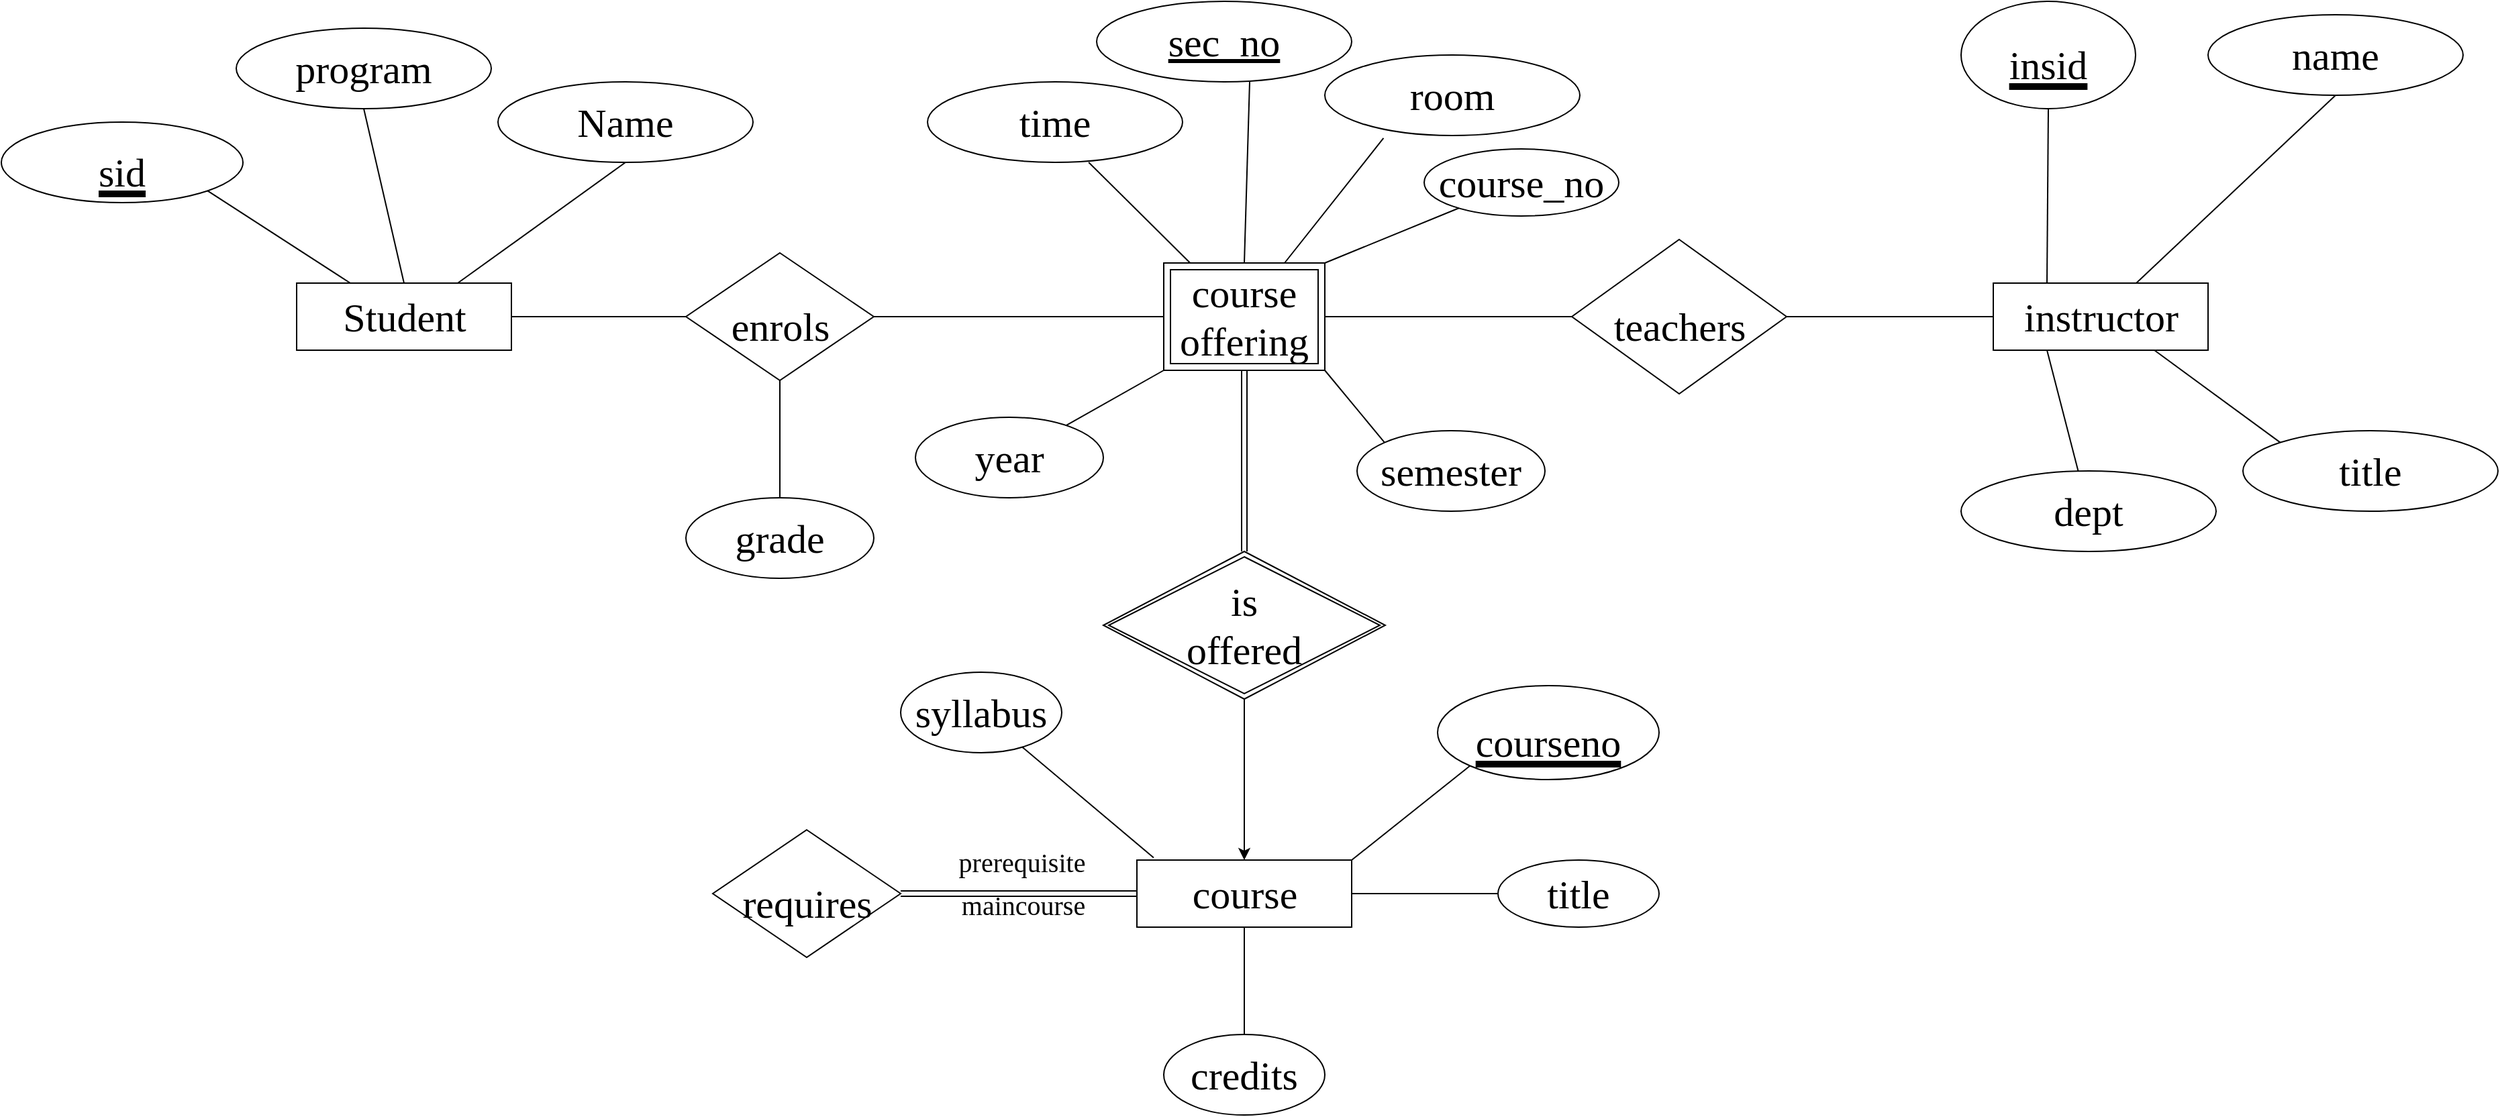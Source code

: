 <mxfile version="17.2.4" type="device"><diagram id="58KSQpv0QZYNyvcGMg0J" name="Page-1"><mxGraphModel dx="909" dy="1214" grid="1" gridSize="10" guides="1" tooltips="1" connect="1" arrows="1" fold="1" page="1" pageScale="1" pageWidth="850" pageHeight="1100" math="0" shadow="0"><root><mxCell id="0"/><mxCell id="1" parent="0"/><mxCell id="99M6MkZ0TJsH0y3MeCdO-80" value="&lt;font style=&quot;font-size: 30px&quot;&gt;enrols&lt;/font&gt;" style="shape=rhombus;html=1;dashed=0;whitespace=wrap;perimeter=rhombusPerimeter;fontFamily=Times New Roman;fontSize=50;" vertex="1" parent="1"><mxGeometry x="570" y="337.5" width="140" height="95" as="geometry"/></mxCell><mxCell id="99M6MkZ0TJsH0y3MeCdO-81" value="&lt;font style=&quot;font-size: 30px&quot;&gt;sid&lt;/font&gt;" style="ellipse;whiteSpace=wrap;html=1;align=center;fontStyle=4;fontFamily=Times New Roman;fontSize=50;" vertex="1" parent="1"><mxGeometry x="60" y="240" width="180" height="60" as="geometry"/></mxCell><mxCell id="99M6MkZ0TJsH0y3MeCdO-82" value="program" style="ellipse;whiteSpace=wrap;html=1;align=center;fontFamily=Times New Roman;fontSize=30;" vertex="1" parent="1"><mxGeometry x="235" y="170" width="190" height="60" as="geometry"/></mxCell><mxCell id="99M6MkZ0TJsH0y3MeCdO-83" value="Name" style="ellipse;whiteSpace=wrap;html=1;align=center;fontFamily=Times New Roman;fontSize=30;" vertex="1" parent="1"><mxGeometry x="430" y="210" width="190" height="60" as="geometry"/></mxCell><mxCell id="99M6MkZ0TJsH0y3MeCdO-84" value="Student" style="html=1;dashed=0;whitespace=wrap;fontFamily=Times New Roman;fontSize=30;" vertex="1" parent="1"><mxGeometry x="280" y="360" width="160" height="50" as="geometry"/></mxCell><mxCell id="99M6MkZ0TJsH0y3MeCdO-85" value="&lt;font style=&quot;font-size: 30px&quot;&gt;insid&lt;/font&gt;" style="ellipse;whiteSpace=wrap;html=1;align=center;fontStyle=4;fontFamily=Times New Roman;fontSize=50;" vertex="1" parent="1"><mxGeometry x="1520" y="150" width="130" height="80" as="geometry"/></mxCell><mxCell id="99M6MkZ0TJsH0y3MeCdO-86" value="name" style="ellipse;whiteSpace=wrap;html=1;align=center;fontFamily=Times New Roman;fontSize=30;" vertex="1" parent="1"><mxGeometry x="1704" y="160" width="190" height="60" as="geometry"/></mxCell><mxCell id="99M6MkZ0TJsH0y3MeCdO-87" value="title" style="ellipse;whiteSpace=wrap;html=1;align=center;fontFamily=Times New Roman;fontSize=30;" vertex="1" parent="1"><mxGeometry x="1730" y="470" width="190" height="60" as="geometry"/></mxCell><mxCell id="99M6MkZ0TJsH0y3MeCdO-88" value="instructor" style="html=1;dashed=0;whitespace=wrap;fontFamily=Times New Roman;fontSize=30;" vertex="1" parent="1"><mxGeometry x="1544" y="360" width="160" height="50" as="geometry"/></mxCell><mxCell id="99M6MkZ0TJsH0y3MeCdO-92" value="&lt;u&gt;sec_no&lt;/u&gt;" style="ellipse;whiteSpace=wrap;html=1;align=center;fontFamily=Times New Roman;fontSize=30;" vertex="1" parent="1"><mxGeometry x="876" y="150" width="190" height="60" as="geometry"/></mxCell><mxCell id="99M6MkZ0TJsH0y3MeCdO-93" value="room" style="ellipse;whiteSpace=wrap;html=1;align=center;fontFamily=Times New Roman;fontSize=30;" vertex="1" parent="1"><mxGeometry x="1046" y="190" width="190" height="60" as="geometry"/></mxCell><mxCell id="99M6MkZ0TJsH0y3MeCdO-98" value="" style="endArrow=none;html=1;rounded=0;fontFamily=Times New Roman;fontSize=30;exitX=1;exitY=1;exitDx=0;exitDy=0;entryX=0.25;entryY=0;entryDx=0;entryDy=0;" edge="1" parent="1" source="99M6MkZ0TJsH0y3MeCdO-81" target="99M6MkZ0TJsH0y3MeCdO-84"><mxGeometry relative="1" as="geometry"><mxPoint x="630" y="490" as="sourcePoint"/><mxPoint x="790" y="490" as="targetPoint"/></mxGeometry></mxCell><mxCell id="99M6MkZ0TJsH0y3MeCdO-99" value="" style="endArrow=none;html=1;rounded=0;fontFamily=Times New Roman;fontSize=30;exitX=0.5;exitY=1;exitDx=0;exitDy=0;entryX=0.5;entryY=0;entryDx=0;entryDy=0;" edge="1" parent="1" source="99M6MkZ0TJsH0y3MeCdO-82" target="99M6MkZ0TJsH0y3MeCdO-84"><mxGeometry relative="1" as="geometry"><mxPoint x="630" y="490" as="sourcePoint"/><mxPoint x="790" y="490" as="targetPoint"/></mxGeometry></mxCell><mxCell id="99M6MkZ0TJsH0y3MeCdO-100" value="" style="endArrow=none;html=1;rounded=0;fontFamily=Times New Roman;fontSize=30;exitX=0.75;exitY=0;exitDx=0;exitDy=0;entryX=0.5;entryY=1;entryDx=0;entryDy=0;" edge="1" parent="1" source="99M6MkZ0TJsH0y3MeCdO-84" target="99M6MkZ0TJsH0y3MeCdO-83"><mxGeometry relative="1" as="geometry"><mxPoint x="630" y="490" as="sourcePoint"/><mxPoint x="790" y="490" as="targetPoint"/></mxGeometry></mxCell><mxCell id="99M6MkZ0TJsH0y3MeCdO-106" value="" style="endArrow=none;html=1;rounded=0;fontFamily=Times New Roman;fontSize=30;exitX=0.5;exitY=1;exitDx=0;exitDy=0;entryX=0.25;entryY=0;entryDx=0;entryDy=0;" edge="1" parent="1" source="99M6MkZ0TJsH0y3MeCdO-85" target="99M6MkZ0TJsH0y3MeCdO-88"><mxGeometry relative="1" as="geometry"><mxPoint x="1474" y="310" as="sourcePoint"/><mxPoint x="1634" y="310" as="targetPoint"/></mxGeometry></mxCell><mxCell id="99M6MkZ0TJsH0y3MeCdO-107" value="" style="endArrow=none;html=1;rounded=0;fontFamily=Times New Roman;fontSize=30;entryX=0.5;entryY=1;entryDx=0;entryDy=0;" edge="1" parent="1" source="99M6MkZ0TJsH0y3MeCdO-88" target="99M6MkZ0TJsH0y3MeCdO-86"><mxGeometry relative="1" as="geometry"><mxPoint x="1474" y="310" as="sourcePoint"/><mxPoint x="1634" y="310" as="targetPoint"/></mxGeometry></mxCell><mxCell id="99M6MkZ0TJsH0y3MeCdO-108" value="" style="endArrow=none;html=1;rounded=0;fontFamily=Times New Roman;fontSize=30;exitX=0.75;exitY=1;exitDx=0;exitDy=0;entryX=0;entryY=0;entryDx=0;entryDy=0;" edge="1" parent="1" source="99M6MkZ0TJsH0y3MeCdO-88" target="99M6MkZ0TJsH0y3MeCdO-87"><mxGeometry relative="1" as="geometry"><mxPoint x="1474" y="310" as="sourcePoint"/><mxPoint x="1820" y="540" as="targetPoint"/></mxGeometry></mxCell><mxCell id="99M6MkZ0TJsH0y3MeCdO-110" value="" style="endArrow=none;html=1;rounded=0;fontFamily=Times New Roman;fontSize=30;exitX=1;exitY=0.5;exitDx=0;exitDy=0;entryX=0;entryY=0.5;entryDx=0;entryDy=0;" edge="1" parent="1" source="99M6MkZ0TJsH0y3MeCdO-84" target="99M6MkZ0TJsH0y3MeCdO-80"><mxGeometry relative="1" as="geometry"><mxPoint x="570" y="540" as="sourcePoint"/><mxPoint x="730" y="540" as="targetPoint"/></mxGeometry></mxCell><mxCell id="99M6MkZ0TJsH0y3MeCdO-111" value="" style="endArrow=none;html=1;rounded=0;fontFamily=Times New Roman;fontSize=30;entryX=0;entryY=0.5;entryDx=0;entryDy=0;" edge="1" parent="1" source="99M6MkZ0TJsH0y3MeCdO-80" target="99M6MkZ0TJsH0y3MeCdO-114"><mxGeometry relative="1" as="geometry"><mxPoint x="570" y="540" as="sourcePoint"/><mxPoint x="896" y="385" as="targetPoint"/></mxGeometry></mxCell><mxCell id="99M6MkZ0TJsH0y3MeCdO-114" value="course offering" style="shape=ext;margin=3;double=1;whiteSpace=wrap;html=1;align=center;fontFamily=Times New Roman;fontSize=30;" vertex="1" parent="1"><mxGeometry x="926" y="345" width="120" height="80" as="geometry"/></mxCell><mxCell id="99M6MkZ0TJsH0y3MeCdO-115" value="dept" style="ellipse;whiteSpace=wrap;html=1;align=center;fontFamily=Times New Roman;fontSize=30;" vertex="1" parent="1"><mxGeometry x="1520" y="500" width="190" height="60" as="geometry"/></mxCell><mxCell id="99M6MkZ0TJsH0y3MeCdO-116" value="" style="endArrow=none;html=1;rounded=0;fontFamily=Times New Roman;fontSize=30;exitX=0.25;exitY=1;exitDx=0;exitDy=0;" edge="1" parent="1" source="99M6MkZ0TJsH0y3MeCdO-88" target="99M6MkZ0TJsH0y3MeCdO-115"><mxGeometry relative="1" as="geometry"><mxPoint x="1674" y="420" as="sourcePoint"/><mxPoint x="1830" y="550" as="targetPoint"/></mxGeometry></mxCell><mxCell id="99M6MkZ0TJsH0y3MeCdO-117" value="&lt;font style=&quot;font-size: 30px&quot;&gt;teachers&lt;/font&gt;" style="shape=rhombus;html=1;dashed=0;whitespace=wrap;perimeter=rhombusPerimeter;fontFamily=Times New Roman;fontSize=50;" vertex="1" parent="1"><mxGeometry x="1230" y="327.5" width="160" height="115" as="geometry"/></mxCell><mxCell id="99M6MkZ0TJsH0y3MeCdO-118" value="" style="endArrow=none;html=1;rounded=0;fontFamily=Times New Roman;fontSize=30;exitX=1;exitY=0.5;exitDx=0;exitDy=0;" edge="1" parent="1" source="99M6MkZ0TJsH0y3MeCdO-114" target="99M6MkZ0TJsH0y3MeCdO-117"><mxGeometry relative="1" as="geometry"><mxPoint x="1110" y="350" as="sourcePoint"/><mxPoint x="1270" y="350" as="targetPoint"/></mxGeometry></mxCell><mxCell id="99M6MkZ0TJsH0y3MeCdO-119" value="" style="endArrow=none;html=1;rounded=0;fontFamily=Times New Roman;fontSize=30;exitX=0;exitY=0.5;exitDx=0;exitDy=0;" edge="1" parent="1" source="99M6MkZ0TJsH0y3MeCdO-88" target="99M6MkZ0TJsH0y3MeCdO-117"><mxGeometry relative="1" as="geometry"><mxPoint x="1110" y="350" as="sourcePoint"/><mxPoint x="1270" y="350" as="targetPoint"/></mxGeometry></mxCell><mxCell id="99M6MkZ0TJsH0y3MeCdO-120" value="time" style="ellipse;whiteSpace=wrap;html=1;align=center;fontFamily=Times New Roman;fontSize=30;" vertex="1" parent="1"><mxGeometry x="750" y="210" width="190" height="60" as="geometry"/></mxCell><mxCell id="99M6MkZ0TJsH0y3MeCdO-121" value="semester" style="ellipse;whiteSpace=wrap;html=1;fontFamily=Times New Roman;fontSize=30;" vertex="1" parent="1"><mxGeometry x="1070" y="470" width="140" height="60" as="geometry"/></mxCell><mxCell id="99M6MkZ0TJsH0y3MeCdO-122" value="year" style="ellipse;whiteSpace=wrap;html=1;fontFamily=Times New Roman;fontSize=30;" vertex="1" parent="1"><mxGeometry x="741" y="460" width="140" height="60" as="geometry"/></mxCell><mxCell id="99M6MkZ0TJsH0y3MeCdO-124" value="" style="shape=link;html=1;rounded=0;fontFamily=Times New Roman;fontSize=30;exitX=0.5;exitY=0;exitDx=0;exitDy=0;entryX=0.5;entryY=1;entryDx=0;entryDy=0;" edge="1" parent="1" source="99M6MkZ0TJsH0y3MeCdO-138" target="99M6MkZ0TJsH0y3MeCdO-114"><mxGeometry width="100" relative="1" as="geometry"><mxPoint x="986" y="540" as="sourcePoint"/><mxPoint x="1240" y="350" as="targetPoint"/></mxGeometry></mxCell><mxCell id="99M6MkZ0TJsH0y3MeCdO-127" value="" style="endArrow=classic;html=1;rounded=0;fontFamily=Times New Roman;fontSize=30;" edge="1" parent="1" source="99M6MkZ0TJsH0y3MeCdO-138" target="99M6MkZ0TJsH0y3MeCdO-130"><mxGeometry width="50" height="50" relative="1" as="geometry"><mxPoint x="986" y="690" as="sourcePoint"/><mxPoint x="986" y="790" as="targetPoint"/></mxGeometry></mxCell><mxCell id="99M6MkZ0TJsH0y3MeCdO-130" value="course" style="html=1;dashed=0;whitespace=wrap;fontFamily=Times New Roman;fontSize=30;" vertex="1" parent="1"><mxGeometry x="906" y="790" width="160" height="50" as="geometry"/></mxCell><mxCell id="99M6MkZ0TJsH0y3MeCdO-131" value="title" style="ellipse;whiteSpace=wrap;html=1;fontSize=30;fontFamily=Times New Roman;dashed=0;" vertex="1" parent="1"><mxGeometry x="1175" y="790" width="120" height="50" as="geometry"/></mxCell><mxCell id="99M6MkZ0TJsH0y3MeCdO-133" value="" style="endArrow=none;html=1;rounded=0;fontFamily=Times New Roman;fontSize=30;entryX=0;entryY=1;entryDx=0;entryDy=0;" edge="1" parent="1" source="99M6MkZ0TJsH0y3MeCdO-122" target="99M6MkZ0TJsH0y3MeCdO-114"><mxGeometry width="50" height="50" relative="1" as="geometry"><mxPoint x="800" y="590" as="sourcePoint"/><mxPoint x="850" y="540" as="targetPoint"/></mxGeometry></mxCell><mxCell id="99M6MkZ0TJsH0y3MeCdO-134" value="" style="endArrow=none;html=1;rounded=0;fontFamily=Times New Roman;fontSize=30;entryX=1;entryY=1;entryDx=0;entryDy=0;exitX=0;exitY=0;exitDx=0;exitDy=0;" edge="1" parent="1" source="99M6MkZ0TJsH0y3MeCdO-121" target="99M6MkZ0TJsH0y3MeCdO-114"><mxGeometry width="50" height="50" relative="1" as="geometry"><mxPoint x="800" y="590" as="sourcePoint"/><mxPoint x="850" y="540" as="targetPoint"/></mxGeometry></mxCell><mxCell id="99M6MkZ0TJsH0y3MeCdO-135" value="" style="endArrow=none;html=1;rounded=0;fontFamily=Times New Roman;fontSize=30;entryX=0.632;entryY=1;entryDx=0;entryDy=0;entryPerimeter=0;" edge="1" parent="1" source="99M6MkZ0TJsH0y3MeCdO-114" target="99M6MkZ0TJsH0y3MeCdO-120"><mxGeometry width="50" height="50" relative="1" as="geometry"><mxPoint x="800" y="590" as="sourcePoint"/><mxPoint x="850" y="540" as="targetPoint"/></mxGeometry></mxCell><mxCell id="99M6MkZ0TJsH0y3MeCdO-136" value="" style="endArrow=none;html=1;rounded=0;fontFamily=Times New Roman;fontSize=30;entryX=0.6;entryY=1;entryDx=0;entryDy=0;entryPerimeter=0;exitX=0.5;exitY=0;exitDx=0;exitDy=0;" edge="1" parent="1" source="99M6MkZ0TJsH0y3MeCdO-114" target="99M6MkZ0TJsH0y3MeCdO-92"><mxGeometry width="50" height="50" relative="1" as="geometry"><mxPoint x="800" y="590" as="sourcePoint"/><mxPoint x="850" y="540" as="targetPoint"/></mxGeometry></mxCell><mxCell id="99M6MkZ0TJsH0y3MeCdO-137" value="" style="endArrow=none;html=1;rounded=0;fontFamily=Times New Roman;fontSize=30;entryX=0.23;entryY=1.033;entryDx=0;entryDy=0;entryPerimeter=0;exitX=0.75;exitY=0;exitDx=0;exitDy=0;" edge="1" parent="1" source="99M6MkZ0TJsH0y3MeCdO-114" target="99M6MkZ0TJsH0y3MeCdO-93"><mxGeometry width="50" height="50" relative="1" as="geometry"><mxPoint x="800" y="590" as="sourcePoint"/><mxPoint x="850" y="540" as="targetPoint"/></mxGeometry></mxCell><mxCell id="99M6MkZ0TJsH0y3MeCdO-138" value="&lt;div&gt;is&lt;/div&gt;&lt;div&gt;offered&lt;br&gt;&lt;/div&gt;" style="shape=rhombus;double=1;perimeter=rhombusPerimeter;whiteSpace=wrap;html=1;align=center;fontFamily=Times New Roman;fontSize=30;" vertex="1" parent="1"><mxGeometry x="881" y="560" width="210" height="110" as="geometry"/></mxCell><mxCell id="99M6MkZ0TJsH0y3MeCdO-139" value="" style="endArrow=none;html=1;rounded=0;fontFamily=Times New Roman;fontSize=30;entryX=0;entryY=0.5;entryDx=0;entryDy=0;exitX=1;exitY=0.5;exitDx=0;exitDy=0;" edge="1" parent="1" source="99M6MkZ0TJsH0y3MeCdO-130" target="99M6MkZ0TJsH0y3MeCdO-131"><mxGeometry relative="1" as="geometry"><mxPoint x="1040" y="1050" as="sourcePoint"/><mxPoint x="1200" y="1050" as="targetPoint"/></mxGeometry></mxCell><mxCell id="99M6MkZ0TJsH0y3MeCdO-143" value="&lt;font style=&quot;font-size: 30px&quot;&gt;courseno&lt;/font&gt;" style="ellipse;whiteSpace=wrap;html=1;align=center;fontStyle=4;fontFamily=Times New Roman;fontSize=50;" vertex="1" parent="1"><mxGeometry x="1130" y="660" width="165" height="70" as="geometry"/></mxCell><mxCell id="99M6MkZ0TJsH0y3MeCdO-144" value="" style="endArrow=none;html=1;rounded=0;fontFamily=Times New Roman;fontSize=30;entryX=0;entryY=1;entryDx=0;entryDy=0;exitX=1;exitY=0;exitDx=0;exitDy=0;" edge="1" parent="1" source="99M6MkZ0TJsH0y3MeCdO-130" target="99M6MkZ0TJsH0y3MeCdO-143"><mxGeometry relative="1" as="geometry"><mxPoint x="930" y="650" as="sourcePoint"/><mxPoint x="1090" y="650" as="targetPoint"/></mxGeometry></mxCell><mxCell id="99M6MkZ0TJsH0y3MeCdO-145" value="credits" style="ellipse;whiteSpace=wrap;html=1;fontSize=30;fontFamily=Times New Roman;dashed=0;" vertex="1" parent="1"><mxGeometry x="926" y="920" width="120" height="60" as="geometry"/></mxCell><mxCell id="99M6MkZ0TJsH0y3MeCdO-146" value="" style="endArrow=none;html=1;rounded=0;fontFamily=Times New Roman;fontSize=30;entryX=0.5;entryY=0;entryDx=0;entryDy=0;exitX=0.5;exitY=1;exitDx=0;exitDy=0;" edge="1" parent="1" source="99M6MkZ0TJsH0y3MeCdO-130" target="99M6MkZ0TJsH0y3MeCdO-145"><mxGeometry relative="1" as="geometry"><mxPoint x="930" y="770" as="sourcePoint"/><mxPoint x="1090" y="770" as="targetPoint"/></mxGeometry></mxCell><mxCell id="99M6MkZ0TJsH0y3MeCdO-147" value="&lt;font style=&quot;font-size: 30px&quot;&gt;requires&lt;/font&gt;" style="shape=rhombus;html=1;dashed=0;whitespace=wrap;perimeter=rhombusPerimeter;fontFamily=Times New Roman;fontSize=50;" vertex="1" parent="1"><mxGeometry x="590" y="767.5" width="140" height="95" as="geometry"/></mxCell><mxCell id="99M6MkZ0TJsH0y3MeCdO-148" value="" style="shape=link;html=1;rounded=0;fontFamily=Times New Roman;fontSize=30;exitX=0;exitY=0.5;exitDx=0;exitDy=0;entryX=1;entryY=0.5;entryDx=0;entryDy=0;" edge="1" parent="1" source="99M6MkZ0TJsH0y3MeCdO-130" target="99M6MkZ0TJsH0y3MeCdO-147"><mxGeometry width="100" relative="1" as="geometry"><mxPoint x="996" y="570" as="sourcePoint"/><mxPoint x="996" y="435" as="targetPoint"/></mxGeometry></mxCell><mxCell id="99M6MkZ0TJsH0y3MeCdO-149" value="syllabus" style="ellipse;whiteSpace=wrap;html=1;fontSize=30;fontFamily=Times New Roman;dashed=0;" vertex="1" parent="1"><mxGeometry x="730" y="650" width="120" height="60" as="geometry"/></mxCell><mxCell id="99M6MkZ0TJsH0y3MeCdO-151" value="" style="endArrow=none;html=1;rounded=0;fontFamily=Times New Roman;fontSize=30;entryX=0.078;entryY=-0.035;entryDx=0;entryDy=0;entryPerimeter=0;" edge="1" parent="1" source="99M6MkZ0TJsH0y3MeCdO-149" target="99M6MkZ0TJsH0y3MeCdO-130"><mxGeometry relative="1" as="geometry"><mxPoint x="680" y="770" as="sourcePoint"/><mxPoint x="840" y="770" as="targetPoint"/></mxGeometry></mxCell><mxCell id="99M6MkZ0TJsH0y3MeCdO-152" value="&lt;font style=&quot;font-size: 20px&quot;&gt;prerequisite&lt;/font&gt;" style="text;html=1;align=center;verticalAlign=middle;resizable=0;points=[];autosize=1;strokeColor=none;fillColor=none;fontSize=30;fontFamily=Times New Roman;" vertex="1" parent="1"><mxGeometry x="765" y="762.5" width="110" height="50" as="geometry"/></mxCell><mxCell id="99M6MkZ0TJsH0y3MeCdO-153" value="&lt;font style=&quot;font-size: 20px&quot;&gt;maincourse&lt;/font&gt;" style="text;html=1;align=center;verticalAlign=middle;resizable=0;points=[];autosize=1;strokeColor=none;fillColor=none;fontSize=30;fontFamily=Times New Roman;" vertex="1" parent="1"><mxGeometry x="766" y="795" width="110" height="50" as="geometry"/></mxCell><mxCell id="99M6MkZ0TJsH0y3MeCdO-154" value="grade" style="ellipse;whiteSpace=wrap;html=1;fontFamily=Times New Roman;fontSize=30;" vertex="1" parent="1"><mxGeometry x="570" y="520" width="140" height="60" as="geometry"/></mxCell><mxCell id="99M6MkZ0TJsH0y3MeCdO-155" value="" style="endArrow=none;html=1;rounded=0;fontFamily=Times New Roman;fontSize=20;entryX=0.5;entryY=1;entryDx=0;entryDy=0;" edge="1" parent="1" source="99M6MkZ0TJsH0y3MeCdO-154" target="99M6MkZ0TJsH0y3MeCdO-80"><mxGeometry relative="1" as="geometry"><mxPoint x="960" y="860" as="sourcePoint"/><mxPoint x="1120" y="860" as="targetPoint"/></mxGeometry></mxCell><mxCell id="99M6MkZ0TJsH0y3MeCdO-156" value="course_no" style="ellipse;whiteSpace=wrap;html=1;fontSize=30;fontFamily=Times New Roman;dashed=0;" vertex="1" parent="1"><mxGeometry x="1120" y="260" width="145" height="50" as="geometry"/></mxCell><mxCell id="99M6MkZ0TJsH0y3MeCdO-157" value="" style="endArrow=none;html=1;rounded=0;fontFamily=Times New Roman;fontSize=20;exitX=1;exitY=0;exitDx=0;exitDy=0;" edge="1" parent="1" source="99M6MkZ0TJsH0y3MeCdO-114" target="99M6MkZ0TJsH0y3MeCdO-156"><mxGeometry relative="1" as="geometry"><mxPoint x="1040" y="530" as="sourcePoint"/><mxPoint x="1200" y="530" as="targetPoint"/></mxGeometry></mxCell></root></mxGraphModel></diagram></mxfile>